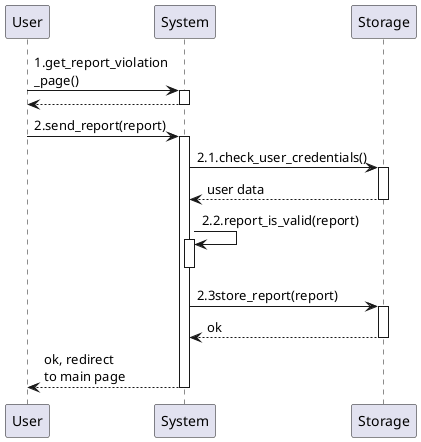 @startuml creation_of_new_report
    participant User as U
    participant System as S
    participant Storage as ST

    autoactivate on

    U -> S: 1.get_report_violation\n_page()
    return
    U -> S: 2.send_report(report)
    S -> ST: 2.1.check_user_credentials()
    return user data
    S -> S: 2.2.report_is_valid(report)
    deactivate S
    S -> ST: 2.3store_report(report)
    return ok
    return ok, redirect\nto main page
@enduml

@startuml information_mining
    participant User as U
    participant System as S
    participant Storage as ST

    autoactivate on

    U -> S: 1.get_statistics_page()
    S -> ST: 1.1check_user_type()
    return user
    return filters for simple user
    U -> S: 2.send_filters(filters)
    S -> ST: 2.1.query(filters)
    return search results
    S -> S: 2.2.process_results()
    deactivate S
    return unsafe areas
    U -> S: 3.get main page
    return main page
@enduml

@startuml information_mining_by_officers
    participant User as U
    participant System as S
    participant Storage as ST

    autoactivate on

    U -> S: 1.get_statistics_page()
    S -> ST: 1.1.check_user_type()
    return authority
    return filters for authority
    U -> S: 2.send_filters(filters)
    S -> ST: 2.1.query(filters)
    return search results
    S -> S: 2.2.process_results()
    deactivate S
    return unsafe areas
    U -> S: 3.get main page
    return main page
@enduml

@startuml automatic_traffic_ticket
    participant User as U
    participant System as S
    participant Storage as ST
    participant HashStorage as H
    participant Police as P

    autoactivate on

    U -> S: 1.get_report_violation\n_page()
    return
    U -> S: 2.send_report(report)
    S -> ST: 2.1.check_user_credentials()
    return user data
    S -> S: 2.2.report_is_valid(report)
    deactivate S
    S -> ST: 2.3.store_report_verified(report)
    S -> H : 2.4 store_hash(report)
    return ok
    return ok
    S -> P: 2.5.send_report(report)
    P -> P: 2.6.calc_hash(report)
    deactivate P
    P -> S : 2.7.check_hash(hash)
    return ok
    P -> P: 2.8.process\n_ticket(ticket)
    deactivate P
    return ok
    return ok, redirect\nto main page
@enduml

@startuml information_mining_vehicle
    participant User as U
    participant System as S
    participant Storage as ST

    autoactivate on

    U -> S: 1.get_statistics_page()
    S -> ST: 1.1check_user_type()
    return user
    return filters for simple user
    U -> S: 2.send_filters(filters)
    S -> ST: 2.1.query(filters)
    return search results
    S -> S: 2.2.process_results()
    deactivate S
    return vehicles statistics
    U -> S: 3.get main page
    return main page
@enduml

@startuml mining_vehicle_officers
    participant User as U
    participant System as S
    participant Storage as ST

    autoactivate on

    U -> S: 1.get_statistics_page()
    S -> ST: 1.1.check_user_type()
    return authority
    return filters for authority
    U -> S: 2.send_filters(filters)
    S -> ST: 2.1.query(filters)
    return search results
    S -> S: 2.2.process_results()
    deactivate S
    return vehicle statistics
    U -> S: 3.get main page
    return main page
@enduml